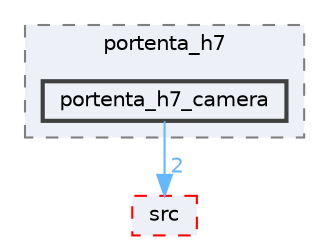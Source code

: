 digraph "Face_Access_inferencing/examples/portenta_h7/portenta_h7_camera"
{
 // LATEX_PDF_SIZE
  bgcolor="transparent";
  edge [fontname=Helvetica,fontsize=10,labelfontname=Helvetica,labelfontsize=10];
  node [fontname=Helvetica,fontsize=10,shape=box,height=0.2,width=0.4];
  compound=true
  subgraph clusterdir_560d00b69d1ed2fbf047702b2bed5fbd {
    graph [ bgcolor="#edf0f7", pencolor="grey50", label="portenta_h7", fontname=Helvetica,fontsize=10 style="filled,dashed", URL="dir_560d00b69d1ed2fbf047702b2bed5fbd.html",tooltip=""]
  dir_5f1e03ead98734d393f21a524dac6643 [label="portenta_h7_camera", fillcolor="#edf0f7", color="grey25", style="filled,bold", URL="dir_5f1e03ead98734d393f21a524dac6643.html",tooltip=""];
  }
  dir_a10e16a828caf535b3ccf4484f92e610 [label="src", fillcolor="#edf0f7", color="red", style="filled,dashed", URL="dir_a10e16a828caf535b3ccf4484f92e610.html",tooltip=""];
  dir_5f1e03ead98734d393f21a524dac6643->dir_a10e16a828caf535b3ccf4484f92e610 [headlabel="2", labeldistance=1.5 headhref="dir_000239_000302.html" href="dir_000239_000302.html" color="steelblue1" fontcolor="steelblue1"];
}
